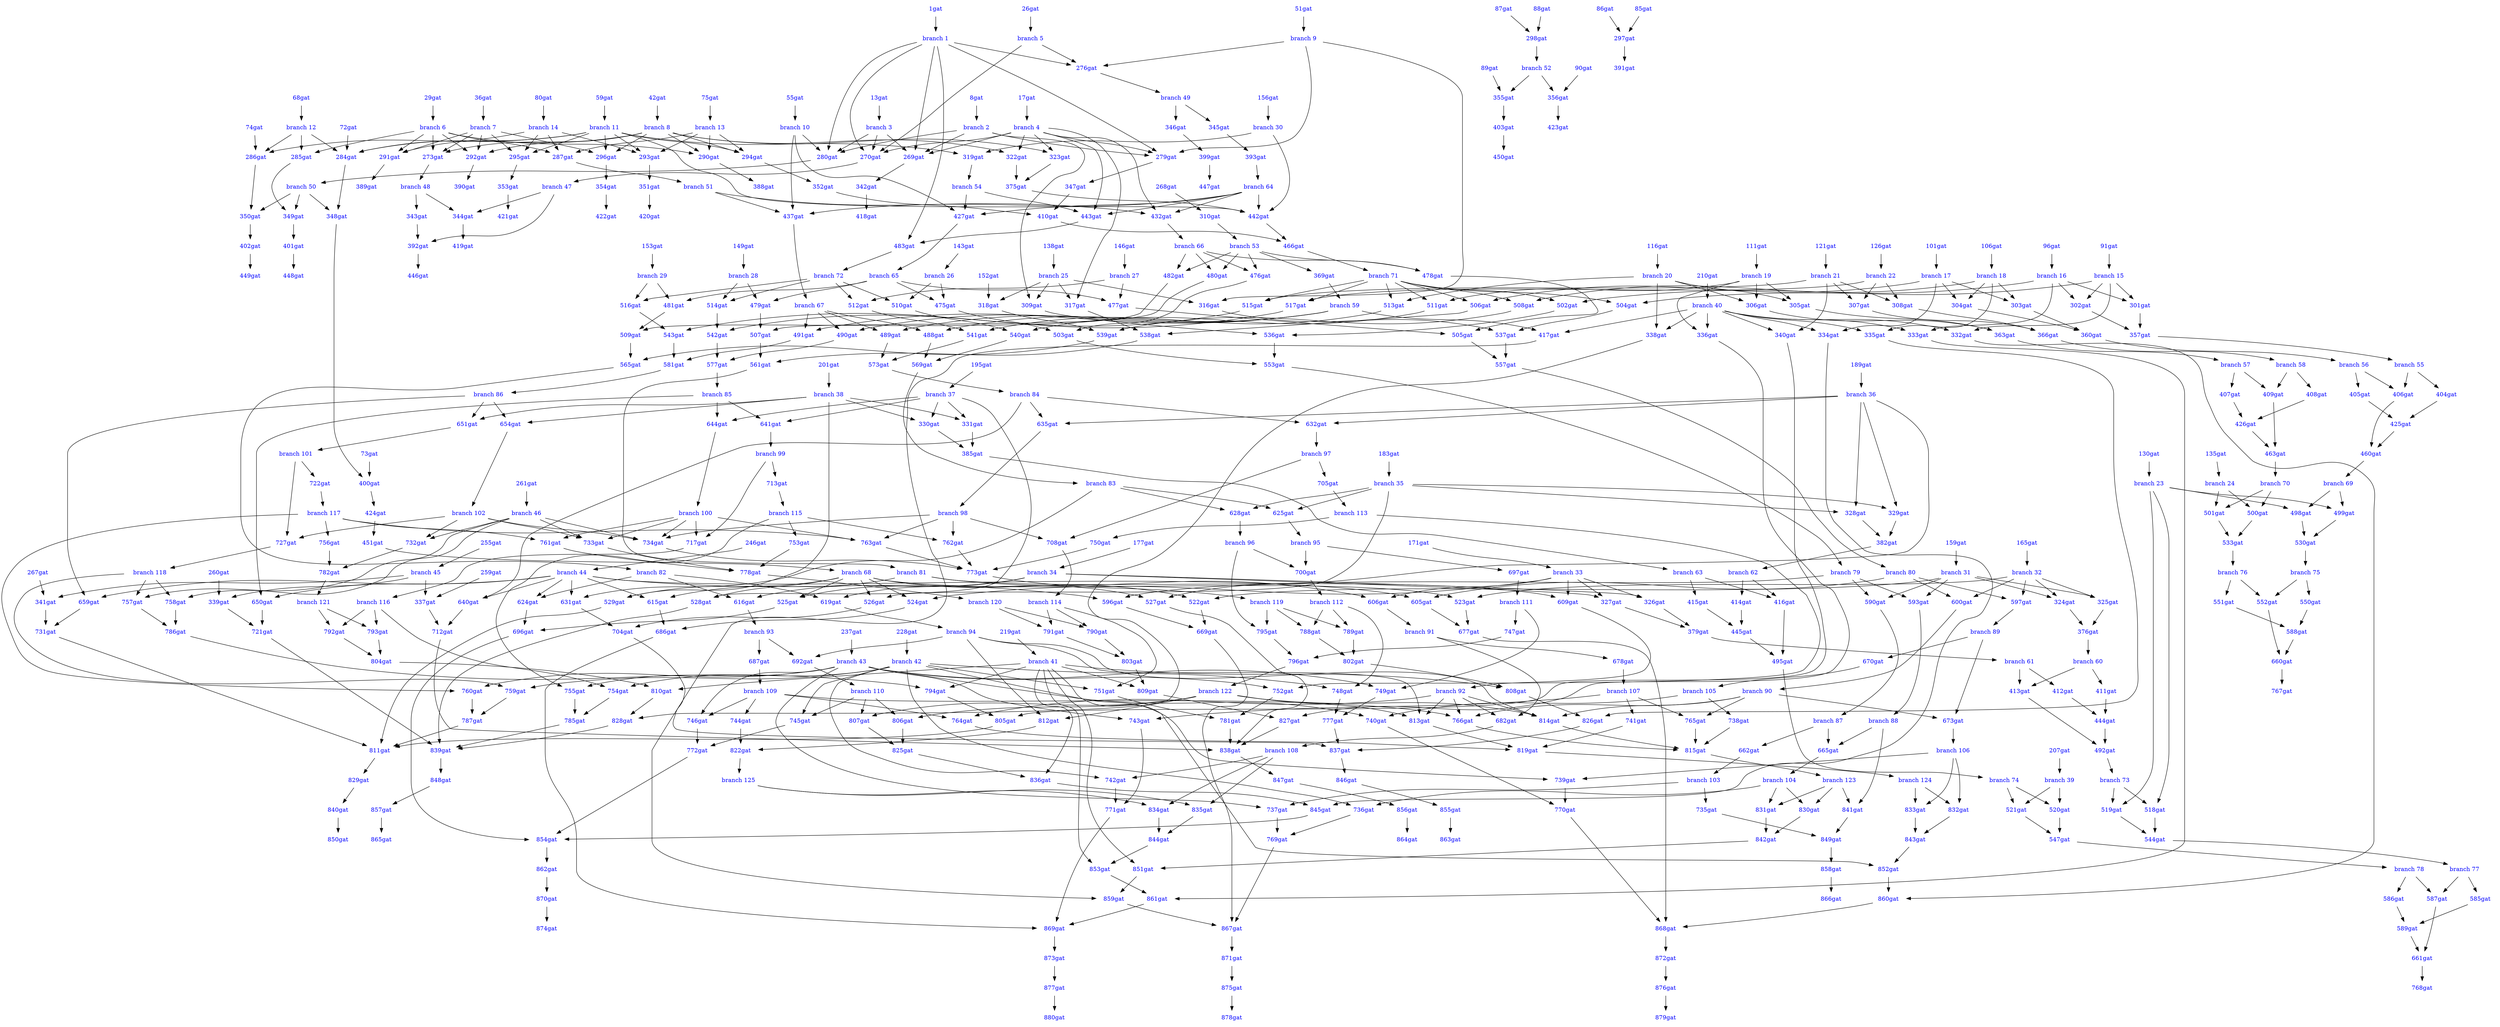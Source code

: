 digraph Netlist { 
"662gat" [image="NOT.gif" color="white" fontcolor = blue];
"347gat" [image="NOT.gif" color="white" fontcolor = blue];
"295gat" [image="AND.gif" color="white" fontcolor = blue];
"508gat" [image="AND.gif" color="white" fontcolor = blue];
"819gat" [image="NAND.gif" color="white" fontcolor = blue];
"757gat" [image="NOR.gif" color="white" fontcolor = blue];
"510gat" [image="AND.gif" color="white" fontcolor = blue];
"586gat" [image="NOT.gif" color="white" fontcolor = blue];
"349gat" [image="OR.gif" color="white" fontcolor = blue];
"228gat" [color="white" fontcolor = blue];
"branch 111" [color="white" fontcolor = blue];
"738gat" [image="NOT.gif" color="white" fontcolor = blue];
"557gat" [image="NAND.gif" color="white" fontcolor = blue];
"branch 48" [color="white" fontcolor = blue];
"541gat" [image="NOR.gif" color="white" fontcolor = blue];
"423gat" [color="white" fontcolor = blue];
"871gat" [image="NOT.gif" color="white" fontcolor = blue];
"261gat" [color="white" fontcolor = blue];
"branch 121" [color="white" fontcolor = blue];
"405gat" [image="NOT.gif" color="white" fontcolor = blue];
"branch 25" [color="white" fontcolor = blue];
"500gat" [image="NAND.gif" color="white" fontcolor = blue];
"branch 123" [color="white" fontcolor = blue];
"792gat" [image="NOR.gif" color="white" fontcolor = blue];
"813gat" [image="NAND.gif" color="white" fontcolor = blue];
"322gat" [image="NOR.gif" color="white" fontcolor = blue];
"branch 59" [color="white" fontcolor = blue];
"177gat" [color="white" fontcolor = blue];
"848gat" [image="NOT.gif" color="white" fontcolor = blue];
"593gat" [image="OR.gif" color="white" fontcolor = blue];
"branch 7" [color="white" fontcolor = blue];
"446gat" [color="white" fontcolor = blue];
"337gat" [image="AND.gif" color="white" fontcolor = blue];
"branch 78" [color="white" fontcolor = blue];
"754gat" [image="AND.gif" color="white" fontcolor = blue];
"802gat" [image="NOR.gif" color="white" fontcolor = blue];
"628gat" [image="OR.gif" color="white" fontcolor = blue];
"273gat" [image="AND.gif" color="white" fontcolor = blue];
"550gat" [image="NOT.gif" color="white" fontcolor = blue];
"854gat" [image="NAND.gif" color="white" fontcolor = blue];
"734gat" [image="NAND.gif" color="white" fontcolor = blue];
"350gat" [image="OR.gif" color="white" fontcolor = blue];
"branch 41" [color="white" fontcolor = blue];
"551gat" [image="NOT.gif" color="white" fontcolor = blue];
"449gat" [color="white" fontcolor = blue];
"514gat" [image="AND.gif" color="white" fontcolor = blue];
"772gat" [image="NOR.gif" color="white" fontcolor = blue];
"branch 108" [color="white" fontcolor = blue];
"403gat" [image="NOT.gif" color="white" fontcolor = blue];
"332gat" [image="AND.gif" color="white" fontcolor = blue];
"branch 102" [color="white" fontcolor = blue];
"740gat" [image="AND.gif" color="white" fontcolor = blue];
"branch 86" [color="white" fontcolor = blue];
"135gat" [color="white" fontcolor = blue];
"447gat" [color="white" fontcolor = blue];
"501gat" [image="OR.gif" color="white" fontcolor = blue];
"735gat" [image="NOT.gif" color="white" fontcolor = blue];
"476gat" [image="AND.gif" color="white" fontcolor = blue];
"152gat" [color="white" fontcolor = blue];
"branch 109" [color="white" fontcolor = blue];
"branch 34" [color="white" fontcolor = blue];
"branch 58" [color="white" fontcolor = blue];
"branch 97" [color="white" fontcolor = blue];
"686gat" [image="NOR.gif" color="white" fontcolor = blue];
"branch 26" [color="white" fontcolor = blue];
"475gat" [image="AND.gif" color="white" fontcolor = blue];
"808gat" [image="AND.gif" color="white" fontcolor = blue];
"481gat" [image="AND.gif" color="white" fontcolor = blue];
"539gat" [image="NOR.gif" color="white" fontcolor = blue];
"26gat" [color="white" fontcolor = blue];
"branch 12" [color="white" fontcolor = blue];
"661gat" [image="NOR.gif" color="white" fontcolor = blue];
"branch 24" [color="white" fontcolor = blue];
"393gat" [image="NOT.gif" color="white" fontcolor = blue];
"424gat" [image="NOT.gif" color="white" fontcolor = blue];
"296gat" [image="AND.gif" color="white" fontcolor = blue];
"334gat" [image="AND.gif" color="white" fontcolor = blue];
"195gat" [color="white" fontcolor = blue];
"392gat" [image="OR.gif" color="white" fontcolor = blue];
"746gat" [image="AND.gif" color="white" fontcolor = blue];
"375gat" [image="NOR.gif" color="white" fontcolor = blue];
"328gat" [image="NAND.gif" color="white" fontcolor = blue];
"51gat" [color="white" fontcolor = blue];
"branch 99" [color="white" fontcolor = blue];
"523gat" [image="AND.gif" color="white" fontcolor = blue];
"600gat" [image="OR.gif" color="white" fontcolor = blue];
"340gat" [image="AND.gif" color="white" fontcolor = blue];
"670gat" [image="NOT.gif" color="white" fontcolor = blue];
"307gat" [image="NAND.gif" color="white" fontcolor = blue];
"722gat" [image="NOT.gif" color="white" fontcolor = blue];
"branch 50" [color="white" fontcolor = blue];
"877gat" [image="NOT.gif" color="white" fontcolor = blue];
"876gat" [image="NOT.gif" color="white" fontcolor = blue];
"branch 67" [color="white" fontcolor = blue];
"625gat" [image="NAND.gif" color="white" fontcolor = blue];
"524gat" [image="AND.gif" color="white" fontcolor = blue];
"branch 106" [color="white" fontcolor = blue];
"528gat" [image="NAND.gif" color="white" fontcolor = blue];
"413gat" [image="AND.gif" color="white" fontcolor = blue];
"branch 107" [color="white" fontcolor = blue];
"721gat" [image="NOR.gif" color="white" fontcolor = blue];
"825gat" [image="NOR.gif" color="white" fontcolor = blue];
"376gat" [image="NAND.gif" color="white" fontcolor = blue];
"branch 76" [color="white" fontcolor = blue];
"171gat" [color="white" fontcolor = blue];
"878gat" [color="white" fontcolor = blue];
"338gat" [image="AND.gif" color="white" fontcolor = blue];
"333gat" [image="AND.gif" color="white" fontcolor = blue];
"298gat" [image="OR.gif" color="white" fontcolor = blue];
"116gat" [color="white" fontcolor = blue];
"branch 53" [color="white" fontcolor = blue];
"branch 23" [color="white" fontcolor = blue];
"741gat" [image="NOT.gif" color="white" fontcolor = blue];
"498gat" [image="NAND.gif" color="white" fontcolor = blue];
"596gat" [image="AND.gif" color="white" fontcolor = blue];
"345gat" [image="NOT.gif" color="white" fontcolor = blue];
"branch 15" [color="white" fontcolor = blue];
"766gat" [image="NAND.gif" color="white" fontcolor = blue];
"branch 93" [color="white" fontcolor = blue];
"branch 42" [color="white" fontcolor = blue];
"304gat" [image="OR.gif" color="white" fontcolor = blue];
"717gat" [image="AND.gif" color="white" fontcolor = blue];
"branch 100" [color="white" fontcolor = blue];
"826gat" [image="NOR.gif" color="white" fontcolor = blue];
"branch 103" [color="white" fontcolor = blue];
"678gat" [image="NOT.gif" color="white" fontcolor = blue];
"branch 77" [color="white" fontcolor = blue];
"branch 89" [color="white" fontcolor = blue];
"669gat" [image="NOR.gif" color="white" fontcolor = blue];
"641gat" [image="NAND.gif" color="white" fontcolor = blue];
"782gat" [image="NAND.gif" color="white" fontcolor = blue];
"561gat" [image="NAND.gif" color="white" fontcolor = blue];
"96gat" [color="white" fontcolor = blue];
"branch 82" [color="white" fontcolor = blue];
"692gat" [image="AND.gif" color="white" fontcolor = blue];
"369gat" [image="NOT.gif" color="white" fontcolor = blue];
"425gat" [image="AND.gif" color="white" fontcolor = blue];
"812gat" [image="NAND.gif" color="white" fontcolor = blue];
"659gat" [image="AND.gif" color="white" fontcolor = blue];
"841gat" [image="NAND.gif" color="white" fontcolor = blue];
"835gat" [image="AND.gif" color="white" fontcolor = blue];
"763gat" [image="NAND.gif" color="white" fontcolor = blue];
"682gat" [image="AND.gif" color="white" fontcolor = blue];
"59gat" [color="white" fontcolor = blue];
"388gat" [color="white" fontcolor = blue];
"149gat" [color="white" fontcolor = blue];
"700gat" [image="AND.gif" color="white" fontcolor = blue];
"833gat" [image="AND.gif" color="white" fontcolor = blue];
"306gat" [image="OR.gif" color="white" fontcolor = blue];
"329gat" [image="OR.gif" color="white" fontcolor = blue];
"391gat" [color="white" fontcolor = blue];
"506gat" [image="AND.gif" color="white" fontcolor = blue];
"279gat" [image="NAND.gif" color="white" fontcolor = blue];
"764gat" [image="NAND.gif" color="white" fontcolor = blue];
"branch 65" [color="white" fontcolor = blue];
"146gat" [color="white" fontcolor = blue];
"640gat" [image="AND.gif" color="white" fontcolor = blue];
"807gat" [image="AND.gif" color="white" fontcolor = blue];
"737gat" [image="AND.gif" color="white" fontcolor = blue];
"790gat" [image="NOR.gif" color="white" fontcolor = blue];
"branch 60" [color="white" fontcolor = blue];
"branch 94" [color="white" fontcolor = blue];
"323gat" [image="AND.gif" color="white" fontcolor = blue];
"687gat" [image="NOT.gif" color="white" fontcolor = blue];
"847gat" [image="NOT.gif" color="white" fontcolor = blue];
"130gat" [color="white" fontcolor = blue];
"159gat" [color="white" fontcolor = blue];
"260gat" [color="white" fontcolor = blue];
"479gat" [image="AND.gif" color="white" fontcolor = blue];
"513gat" [image="AND.gif" color="white" fontcolor = blue];
"832gat" [image="NOR.gif" color="white" fontcolor = blue];
"803gat" [image="NOR.gif" color="white" fontcolor = blue];
"742gat" [image="AND.gif" color="white" fontcolor = blue];
"443gat" [image="NAND.gif" color="white" fontcolor = blue];
"branch 29" [color="white" fontcolor = blue];
"875gat" [image="NOT.gif" color="white" fontcolor = blue];
"631gat" [image="AND.gif" color="white" fontcolor = blue];
"712gat" [image="NOR.gif" color="white" fontcolor = blue];
"827gat" [image="NOR.gif" color="white" fontcolor = blue];
"branch 27" [color="white" fontcolor = blue];
"branch 105" [color="white" fontcolor = blue];
"444gat" [image="AND.gif" color="white" fontcolor = blue];
"786gat" [image="NOR.gif" color="white" fontcolor = blue];
"branch 122" [color="white" fontcolor = blue];
"126gat" [color="white" fontcolor = blue];
"731gat" [image="NOR.gif" color="white" fontcolor = blue];
"86gat" [color="white" fontcolor = blue];
"259gat" [color="white" fontcolor = blue];
"460gat" [image="NOR.gif" color="white" fontcolor = blue];
"619gat" [image="OR.gif" color="white" fontcolor = blue];
"527gat" [image="NAND.gif" color="white" fontcolor = blue];
"450gat" [color="white" fontcolor = blue];
"325gat" [image="OR.gif" color="white" fontcolor = blue];
"310gat" [image="NOT.gif" color="white" fontcolor = blue];
"466gat" [image="NAND.gif" color="white" fontcolor = blue];
"branch 96" [color="white" fontcolor = blue];
"422gat" [color="white" fontcolor = blue];
"448gat" [color="white" fontcolor = blue];
"73gat" [color="white" fontcolor = blue];
"branch 64" [color="white" fontcolor = blue];
"660gat" [image="NOR.gif" color="white" fontcolor = blue];
"856gat" [image="NOT.gif" color="white" fontcolor = blue];
"branch 2" [color="white" fontcolor = blue];
"branch 68" [color="white" fontcolor = blue];
"201gat" [color="white" fontcolor = blue];
"268gat" [color="white" fontcolor = blue];
"577gat" [image="NAND.gif" color="white" fontcolor = blue];
"704gat" [image="NOR.gif" color="white" fontcolor = blue];
"branch 46" [color="white" fontcolor = blue];
"219gat" [color="white" fontcolor = blue];
"branch 118" [color="white" fontcolor = blue];
"866gat" [color="white" fontcolor = blue];
"416gat" [image="AND.gif" color="white" fontcolor = blue];
"587gat" [image="AND.gif" color="white" fontcolor = blue];
"branch 62" [color="white" fontcolor = blue];
"478gat" [image="AND.gif" color="white" fontcolor = blue];
"318gat" [image="AND.gif" color="white" fontcolor = blue];
"525gat" [image="AND.gif" color="white" fontcolor = blue];
"632gat" [image="NAND.gif" color="white" fontcolor = blue];
"255gat" [color="white" fontcolor = blue];
"189gat" [color="white" fontcolor = blue];
"733gat" [image="NAND.gif" color="white" fontcolor = blue];
"331gat" [image="OR.gif" color="white" fontcolor = blue];
"739gat" [image="AND.gif" color="white" fontcolor = blue];
"861gat" [image="NOR.gif" color="white" fontcolor = blue];
"511gat" [image="AND.gif" color="white" fontcolor = blue];
"285gat" [image="NAND.gif" color="white" fontcolor = blue];
"335gat" [image="AND.gif" color="white" fontcolor = blue];
"branch 18" [color="white" fontcolor = blue];
"42gat" [color="white" fontcolor = blue];
"121gat" [color="white" fontcolor = blue];
"branch 43" [color="white" fontcolor = blue];
"844gat" [image="NOR.gif" color="white" fontcolor = blue];
"547gat" [image="NAND.gif" color="white" fontcolor = blue];
"850gat" [color="white" fontcolor = blue];
"101gat" [color="white" fontcolor = blue];
"872gat" [image="NOT.gif" color="white" fontcolor = blue];
"880gat" [color="white" fontcolor = blue];
"branch 40" [color="white" fontcolor = blue];
"842gat" [image="NOR.gif" color="white" fontcolor = blue];
"748gat" [image="AND.gif" color="white" fontcolor = blue];
"branch 5" [color="white" fontcolor = blue];
"379gat" [image="NAND.gif" color="white" fontcolor = blue];
"654gat" [image="OR.gif" color="white" fontcolor = blue];
"344gat" [image="OR.gif" color="white" fontcolor = blue];
"branch 9" [color="white" fontcolor = blue];
"427gat" [image="AND.gif" color="white" fontcolor = blue];
"863gat" [color="white" fontcolor = blue];
"697gat" [image="NOT.gif" color="white" fontcolor = blue];
"765gat" [image="NAND.gif" color="white" fontcolor = blue];
"303gat" [image="NAND.gif" color="white" fontcolor = blue];
"521gat" [image="OR.gif" color="white" fontcolor = blue];
"309gat" [image="AND.gif" color="white" fontcolor = blue];
"482gat" [image="AND.gif" color="white" fontcolor = blue];
"753gat" [image="NOT.gif" color="white" fontcolor = blue];
"branch 98" [color="white" fontcolor = blue];
"588gat" [image="AND.gif" color="white" fontcolor = blue];
"868gat" [image="NAND.gif" color="white" fontcolor = blue];
"537gat" [image="NOR.gif" color="white" fontcolor = blue];
"branch 52" [color="white" fontcolor = blue];
"branch 110" [color="white" fontcolor = blue];
"426gat" [image="AND.gif" color="white" fontcolor = blue];
"552gat" [image="AND.gif" color="white" fontcolor = blue];
"branch 20" [color="white" fontcolor = blue];
"branch 1" [color="white" fontcolor = blue];
"758gat" [image="AND.gif" color="white" fontcolor = blue];
"810gat" [image="AND.gif" color="white" fontcolor = blue];
"849gat" [image="AND.gif" color="white" fontcolor = blue];
"branch 63" [color="white" fontcolor = blue];
"762gat" [image="NAND.gif" color="white" fontcolor = blue];
"830gat" [image="NOR.gif" color="white" fontcolor = blue];
"156gat" [color="white" fontcolor = blue];
"355gat" [image="NAND.gif" color="white" fontcolor = blue];
"409gat" [image="AND.gif" color="white" fontcolor = blue];
"branch 36" [color="white" fontcolor = blue];
"417gat" [image="AND.gif" color="white" fontcolor = blue];
"branch 28" [color="white" fontcolor = blue];
"644gat" [image="OR.gif" color="white" fontcolor = blue];
"793gat" [image="AND.gif" color="white" fontcolor = blue];
"branch 91" [color="white" fontcolor = blue];
"597gat" [image="NAND.gif" color="white" fontcolor = blue];
"branch 73" [color="white" fontcolor = blue];
"324gat" [image="NAND.gif" color="white" fontcolor = blue];
"branch 4" [color="white" fontcolor = blue];
"851gat" [image="AND.gif" color="white" fontcolor = blue];
"838gat" [image="NAND.gif" color="white" fontcolor = blue];
"13gat" [color="white" fontcolor = blue];
"862gat" [image="NOT.gif" color="white" fontcolor = blue];
"308gat" [image="OR.gif" color="white" fontcolor = blue];
"404gat" [image="NOT.gif" color="white" fontcolor = blue];
"565gat" [image="NAND.gif" color="white" fontcolor = blue];
"713gat" [image="NOT.gif" color="white" fontcolor = blue];
"90gat" [color="white" fontcolor = blue];
"536gat" [image="NOR.gif" color="white" fontcolor = blue];
"828gat" [image="NOR.gif" color="white" fontcolor = blue];
"727gat" [image="AND.gif" color="white" fontcolor = blue];
"677gat" [image="NOR.gif" color="white" fontcolor = blue];
"237gat" [color="white" fontcolor = blue];
"432gat" [image="AND.gif" color="white" fontcolor = blue];
"246gat" [color="white" fontcolor = blue];
"branch 13" [color="white" fontcolor = blue];
"346gat" [image="NOT.gif" color="white" fontcolor = blue];
"branch 39" [color="white" fontcolor = blue];
"351gat" [image="NOT.gif" color="white" fontcolor = blue];
"499gat" [image="OR.gif" color="white" fontcolor = blue];
"635gat" [image="OR.gif" color="white" fontcolor = blue];
"761gat" [image="NAND.gif" color="white" fontcolor = blue];
"branch 116" [color="white" fontcolor = blue];
"504gat" [image="AND.gif" color="white" fontcolor = blue];
"branch 33" [color="white" fontcolor = blue];
"492gat" [image="NOR.gif" color="white" fontcolor = blue];
"815gat" [image="NAND.gif" color="white" fontcolor = blue];
"111gat" [color="white" fontcolor = blue];
"branch 117" [color="white" fontcolor = blue];
"507gat" [image="NOR.gif" color="white" fontcolor = blue];
"791gat" [image="AND.gif" color="white" fontcolor = blue];
"490gat" [image="OR.gif" color="white" fontcolor = blue];
"branch 87" [color="white" fontcolor = blue];
"87gat" [color="white" fontcolor = blue];
"860gat" [image="NOR.gif" color="white" fontcolor = blue];
"873gat" [image="NOT.gif" color="white" fontcolor = blue];
"867gat" [image="NAND.gif" color="white" fontcolor = blue];
"553gat" [image="NAND.gif" color="white" fontcolor = blue];
"805gat" [image="NOR.gif" color="white" fontcolor = blue];
"743gat" [image="AND.gif" color="white" fontcolor = blue];
"846gat" [image="NOT.gif" color="white" fontcolor = blue];
"760gat" [image="AND.gif" color="white" fontcolor = blue];
"503gat" [image="NOR.gif" color="white" fontcolor = blue];
"353gat" [image="NOT.gif" color="white" fontcolor = blue];
"806gat" [image="NOR.gif" color="white" fontcolor = blue];
"357gat" [image="NAND.gif" color="white" fontcolor = blue];
"branch 3" [color="white" fontcolor = blue];
"branch 8" [color="white" fontcolor = blue];
"836gat" [image="AND.gif" color="white" fontcolor = blue];
"36gat" [color="white" fontcolor = blue];
"519gat" [image="OR.gif" color="white" fontcolor = blue];
"502gat" [image="AND.gif" color="white" fontcolor = blue];
"747gat" [image="NOT.gif" color="white" fontcolor = blue];
"651gat" [image="NAND.gif" color="white" fontcolor = blue];
"89gat" [color="white" fontcolor = blue];
"276gat" [image="AND.gif" color="white" fontcolor = blue];
"865gat" [color="white" fontcolor = blue];
"branch 80" [color="white" fontcolor = blue];
"864gat" [color="white" fontcolor = blue];
"859gat" [image="NOR.gif" color="white" fontcolor = blue];
"505gat" [image="NOR.gif" color="white" fontcolor = blue];
"515gat" [image="AND.gif" color="white" fontcolor = blue];
"829gat" [image="NOT.gif" color="white" fontcolor = blue];
"777gat" [image="NOR.gif" color="white" fontcolor = blue];
"804gat" [image="NOR.gif" color="white" fontcolor = blue];
"477gat" [image="AND.gif" color="white" fontcolor = blue];
"770gat" [image="NOR.gif" color="white" fontcolor = blue];
"branch 49" [color="white" fontcolor = blue];
"526gat" [image="AND.gif" color="white" fontcolor = blue];
"280gat" [image="NAND.gif" color="white" fontcolor = blue];
"533gat" [image="NAND.gif" color="white" fontcolor = blue];
"branch 124" [color="white" fontcolor = blue];
"branch 104" [color="white" fontcolor = blue];
"branch 56" [color="white" fontcolor = blue];
"branch 22" [color="white" fontcolor = blue];
"407gat" [image="NOT.gif" color="white" fontcolor = blue];
"291gat" [image="AND.gif" color="white" fontcolor = blue];
"406gat" [image="AND.gif" color="white" fontcolor = blue];
"581gat" [image="NAND.gif" color="white" fontcolor = blue];
"143gat" [color="white" fontcolor = blue];
"292gat" [image="AND.gif" color="white" fontcolor = blue];
"650gat" [image="AND.gif" color="white" fontcolor = blue];
"branch 101" [color="white" fontcolor = blue];
"305gat" [image="NAND.gif" color="white" fontcolor = blue];
"749gat" [image="AND.gif" color="white" fontcolor = blue];
"520gat" [image="NAND.gif" color="white" fontcolor = blue];
"530gat" [image="NAND.gif" color="white" fontcolor = blue];
"768gat" [color="white" fontcolor = blue];
"327gat" [image="OR.gif" color="white" fontcolor = blue];
"8gat" [color="white" fontcolor = blue];
"301gat" [image="NAND.gif" color="white" fontcolor = blue];
"267gat" [color="white" fontcolor = blue];
"270gat" [image="NAND.gif" color="white" fontcolor = blue];
"745gat" [image="AND.gif" color="white" fontcolor = blue];
"branch 19" [color="white" fontcolor = blue];
"207gat" [color="white" fontcolor = blue];
"585gat" [image="NOT.gif" color="white" fontcolor = blue];
"418gat" [color="white" fontcolor = blue];
"516gat" [image="AND.gif" color="white" fontcolor = blue];
"609gat" [image="OR.gif" color="white" fontcolor = blue];
"843gat" [image="NOR.gif" color="white" fontcolor = blue];
"705gat" [image="NOT.gif" color="white" fontcolor = blue];
"785gat" [image="NOR.gif" color="white" fontcolor = blue];
"branch 37" [color="white" fontcolor = blue];
"branch 125" [color="white" fontcolor = blue];
"518gat" [image="NAND.gif" color="white" fontcolor = blue];
"874gat" [color="white" fontcolor = blue];
"414gat" [image="NOT.gif" color="white" fontcolor = blue];
"732gat" [image="NAND.gif" color="white" fontcolor = blue];
"509gat" [image="NOR.gif" color="white" fontcolor = blue];
"106gat" [color="white" fontcolor = blue];
"branch 95" [color="white" fontcolor = blue];
"branch 55" [color="white" fontcolor = blue];
"480gat" [image="AND.gif" color="white" fontcolor = blue];
"356gat" [image="AND.gif" color="white" fontcolor = blue];
"319gat" [image="NAND.gif" color="white" fontcolor = blue];
"752gat" [image="AND.gif" color="white" fontcolor = blue];
"branch 17" [color="white" fontcolor = blue];
"442gat" [image="NAND.gif" color="white" fontcolor = blue];
"778gat" [image="NAND.gif" color="white" fontcolor = blue];
"852gat" [image="AND.gif" color="white" fontcolor = blue];
"538gat" [image="NOR.gif" color="white" fontcolor = blue];
"branch 31" [color="white" fontcolor = blue];
"290gat" [image="AND.gif" color="white" fontcolor = blue];
"390gat" [color="white" fontcolor = blue];
"542gat" [image="NOR.gif" color="white" fontcolor = blue];
"412gat" [image="NOT.gif" color="white" fontcolor = blue];
"399gat" [image="NOT.gif" color="white" fontcolor = blue];
"751gat" [image="AND.gif" color="white" fontcolor = blue];
"385gat" [image="NAND.gif" color="white" fontcolor = blue];
"316gat" [image="AND.gif" color="white" fontcolor = blue];
"339gat" [image="AND.gif" color="white" fontcolor = blue];
"837gat" [image="NAND.gif" color="white" fontcolor = blue];
"773gat" [image="NAND.gif" color="white" fontcolor = blue];
"branch 54" [color="white" fontcolor = blue];
"437gat" [image="NAND.gif" color="white" fontcolor = blue];
"750gat" [image="NOT.gif" color="white" fontcolor = blue];
"branch 6" [color="white" fontcolor = blue];
"branch 84" [color="white" fontcolor = blue];
"796gat" [image="NAND.gif" color="white" fontcolor = blue];
"341gat" [image="AND.gif" color="white" fontcolor = blue];
"402gat" [image="NOT.gif" color="white" fontcolor = blue];
"605gat" [image="AND.gif" color="white" fontcolor = blue];
"branch 114" [color="white" fontcolor = blue];
"336gat" [image="AND.gif" color="white" fontcolor = blue];
"445gat" [image="AND.gif" color="white" fontcolor = blue];
"153gat" [color="white" fontcolor = blue];
"165gat" [color="white" fontcolor = blue];
"branch 30" [color="white" fontcolor = blue];
"354gat" [image="NOT.gif" color="white" fontcolor = blue];
"1gat" [color="white" fontcolor = blue];
"759gat" [image="AND.gif" color="white" fontcolor = blue];
"88gat" [color="white" fontcolor = blue];
"branch 74" [color="white" fontcolor = blue];
"317gat" [image="AND.gif" color="white" fontcolor = blue];
"389gat" [color="white" fontcolor = blue];
"415gat" [image="NOT.gif" color="white" fontcolor = blue];
"755gat" [image="AND.gif" color="white" fontcolor = blue];
"348gat" [image="NOR.gif" color="white" fontcolor = blue];
"branch 47" [color="white" fontcolor = blue];
"491gat" [image="OR.gif" color="white" fontcolor = blue];
"68gat" [color="white" fontcolor = blue];
"branch 57" [color="white" fontcolor = blue];
"branch 115" [color="white" fontcolor = blue];
"744gat" [image="NOT.gif" color="white" fontcolor = blue];
"410gat" [image="NAND.gif" color="white" fontcolor = blue];
"branch 85" [color="white" fontcolor = blue];
"789gat" [image="AND.gif" color="white" fontcolor = blue];
"branch 14" [color="white" fontcolor = blue];
"29gat" [color="white" fontcolor = blue];
"781gat" [image="NOR.gif" color="white" fontcolor = blue];
"408gat" [image="NOT.gif" color="white" fontcolor = blue];
"853gat" [image="AND.gif" color="white" fontcolor = blue];
"17gat" [color="white" fontcolor = blue];
"522gat" [image="AND.gif" color="white" fontcolor = blue];
"544gat" [image="NAND.gif" color="white" fontcolor = blue];
"branch 21" [color="white" fontcolor = blue];
"401gat" [image="NOT.gif" color="white" fontcolor = blue];
"543gat" [image="NOR.gif" color="white" fontcolor = blue];
"771gat" [image="NOR.gif" color="white" fontcolor = blue];
"297gat" [image="AND.gif" color="white" fontcolor = blue];
"795gat" [image="NAND.gif" color="white" fontcolor = blue];
"branch 79" [color="white" fontcolor = blue];
"831gat" [image="AND.gif" color="white" fontcolor = blue];
"branch 112" [color="white" fontcolor = blue];
"branch 45" [color="white" fontcolor = blue];
"616gat" [image="NAND.gif" color="white" fontcolor = blue];
"branch 44" [color="white" fontcolor = blue];
"787gat" [image="NOR.gif" color="white" fontcolor = blue];
"branch 71" [color="white" fontcolor = blue];
"branch 88" [color="white" fontcolor = blue];
"74gat" [color="white" fontcolor = blue];
"512gat" [image="AND.gif" color="white" fontcolor = blue];
"55gat" [color="white" fontcolor = blue];
"branch 10" [color="white" fontcolor = blue];
"857gat" [image="NOT.gif" color="white" fontcolor = blue];
"870gat" [image="NOT.gif" color="white" fontcolor = blue];
"branch 75" [color="white" fontcolor = blue];
"293gat" [image="AND.gif" color="white" fontcolor = blue];
"421gat" [color="white" fontcolor = blue];
"839gat" [image="NAND.gif" color="white" fontcolor = blue];
"352gat" [image="NOT.gif" color="white" fontcolor = blue];
"branch 81" [color="white" fontcolor = blue];
"75gat" [color="white" fontcolor = blue];
"287gat" [image="AND.gif" color="white" fontcolor = blue];
"736gat" [image="AND.gif" color="white" fontcolor = blue];
"419gat" [color="white" fontcolor = blue];
"343gat" [image="NOT.gif" color="white" fontcolor = blue];
"809gat" [image="AND.gif" color="white" fontcolor = blue];
"569gat" [image="NAND.gif" color="white" fontcolor = blue];
"branch 83" [color="white" fontcolor = blue];
"342gat" [image="NOT.gif" color="white" fontcolor = blue];
"branch 66" [color="white" fontcolor = blue];
"294gat" [image="AND.gif" color="white" fontcolor = blue];
"branch 51" [color="white" fontcolor = blue];
"branch 11" [color="white" fontcolor = blue];
"624gat" [image="AND.gif" color="white" fontcolor = blue];
"696gat" [image="NOR.gif" color="white" fontcolor = blue];
"366gat" [image="NAND.gif" color="white" fontcolor = blue];
"branch 69" [color="white" fontcolor = blue];
"489gat" [image="OR.gif" color="white" fontcolor = blue];
"615gat" [image="AND.gif" color="white" fontcolor = blue];
"420gat" [color="white" fontcolor = blue];
"788gat" [image="NOR.gif" color="white" fontcolor = blue];
"589gat" [image="AND.gif" color="white" fontcolor = blue];
"573gat" [image="NAND.gif" color="white" fontcolor = blue];
"517gat" [image="AND.gif" color="white" fontcolor = blue];
"286gat" [image="NAND.gif" color="white" fontcolor = blue];
"326gat" [image="NAND.gif" color="white" fontcolor = blue];
"branch 119" [color="white" fontcolor = blue];
"138gat" [color="white" fontcolor = blue];
"branch 113" [color="white" fontcolor = blue];
"330gat" [image="NAND.gif" color="white" fontcolor = blue];
"767gat" [color="white" fontcolor = blue];
"822gat" [image="NAND.gif" color="white" fontcolor = blue];
"488gat" [image="OR.gif" color="white" fontcolor = blue];
"451gat" [image="NOT.gif" color="white" fontcolor = blue];
"463gat" [image="NOR.gif" color="white" fontcolor = blue];
"708gat" [image="AND.gif" color="white" fontcolor = blue];
"branch 32" [color="white" fontcolor = blue];
"183gat" [color="white" fontcolor = blue];
"769gat" [image="NOR.gif" color="white" fontcolor = blue];
"branch 92" [color="white" fontcolor = blue];
"branch 61" [color="white" fontcolor = blue];
"269gat" [image="NAND.gif" color="white" fontcolor = blue];
"858gat" [image="NOT.gif" color="white" fontcolor = blue];
"540gat" [image="NOR.gif" color="white" fontcolor = blue];
"756gat" [image="NOT.gif" color="white" fontcolor = blue];
"91gat" [color="white" fontcolor = blue];
"302gat" [image="OR.gif" color="white" fontcolor = blue];
"869gat" [image="NAND.gif" color="white" fontcolor = blue];
"794gat" [image="AND.gif" color="white" fontcolor = blue];
"branch 90" [color="white" fontcolor = blue];
"845gat" [image="NOR.gif" color="white" fontcolor = blue];
"branch 70" [color="white" fontcolor = blue];
"811gat" [image="NAND.gif" color="white" fontcolor = blue];
"360gat" [image="NAND.gif" color="white" fontcolor = blue];
"411gat" [image="NOT.gif" color="white" fontcolor = blue];
"529gat" [image="NAND.gif" color="white" fontcolor = blue];
"branch 35" [color="white" fontcolor = blue];
"284gat" [image="NAND.gif" color="white" fontcolor = blue];
"840gat" [image="NOT.gif" color="white" fontcolor = blue];
"495gat" [image="NOR.gif" color="white" fontcolor = blue];
"382gat" [image="NAND.gif" color="white" fontcolor = blue];
"400gat" [image="AND.gif" color="white" fontcolor = blue];
"606gat" [image="NAND.gif" color="white" fontcolor = blue];
"branch 16" [color="white" fontcolor = blue];
"branch 38" [color="white" fontcolor = blue];
"590gat" [image="NAND.gif" color="white" fontcolor = blue];
"72gat" [color="white" fontcolor = blue];
"814gat" [image="NAND.gif" color="white" fontcolor = blue];
"branch 72" [color="white" fontcolor = blue];
"665gat" [image="AND.gif" color="white" fontcolor = blue];
"80gat" [color="white" fontcolor = blue];
"branch 120" [color="white" fontcolor = blue];
"879gat" [color="white" fontcolor = blue];
"855gat" [image="NOT.gif" color="white" fontcolor = blue];
"673gat" [image="AND.gif" color="white" fontcolor = blue];
"363gat" [image="NAND.gif" color="white" fontcolor = blue];
"210gat" [color="white" fontcolor = blue];
"834gat" [image="NOR.gif" color="white" fontcolor = blue];
"483gat" [image="NAND.gif" color="white" fontcolor = blue];
"85gat" [color="white" fontcolor = blue];
"branch 22" -> "517gat";
"branch 115" -> "755gat";
"branch 110" -> "807gat";
"branch 11" -> "284gat";
"407gat" -> "426gat";
"branch 76" -> "551gat";
"327gat" -> "379gat";
"771gat" -> "869gat";
"410gat" -> "466gat";
"330gat" -> "385gat";
"640gat" -> "712gat";
"branch 23" -> "498gat";
"branch 17" -> "334gat";
"790gat" -> "803gat";
"branch 4" -> "269gat";
"branch 103" -> "737gat";
"339gat" -> "721gat";
"276gat" -> "branch 49";
"branch 111" -> "747gat";
"479gat" -> "507gat";
"317gat" -> "538gat";
"748gat" -> "777gat";
"42gat" -> "branch 8";
"537gat" -> "557gat";
"412gat" -> "444gat";
"branch 56" -> "405gat";
"branch 1" -> "280gat";
"branch 67" -> "489gat";
"branch 119" -> "788gat";
"branch 71" -> "502gat";
"561gat" -> "branch 81";
"654gat" -> "branch 102";
"659gat" -> "731gat";
"branch 72" -> "512gat";
"branch 88" -> "665gat";
"341gat" -> "731gat";
"351gat" -> "420gat";
"325gat" -> "376gat";
"708gat" -> "branch 114";
"branch 123" -> "831gat";
"267gat" -> "341gat";
"branch 43" -> "740gat";
"branch 21" -> "515gat";
"branch 70" -> "501gat";
"branch 36" -> "632gat";
"491gat" -> "581gat";
"branch 31" -> "593gat";
"346gat" -> "399gat";
"branch 3" -> "280gat";
"569gat" -> "branch 83";
"414gat" -> "445gat";
"751gat" -> "781gat";
"branch 44" -> "605gat";
"536gat" -> "553gat";
"843gat" -> "852gat";
"713gat" -> "branch 115";
"731gat" -> "811gat";
"branch 24" -> "501gat";
"branch 88" -> "841gat";
"branch 68" -> "524gat";
"316gat" -> "537gat";
"750gat" -> "773gat";
"740gat" -> "770gat";
"branch 44" -> "624gat";
"284gat" -> "348gat";
"branch 86" -> "654gat";
"branch 17" -> "303gat";
"379gat" -> "branch 61";
"819gat" -> "branch 124";
"360gat" -> "branch 56";
"875gat" -> "878gat";
"branch 29" -> "481gat";
"branch 2" -> "269gat";
"68gat" -> "branch 12";
"871gat" -> "875gat";
"branch 7" -> "296gat";
"branch 100" -> "763gat";
"270gat" -> "branch 47";
"506gat" -> "538gat";
"237gat" -> "branch 43";
"branch 103" -> "735gat";
"793gat" -> "804gat";
"branch 8" -> "323gat";
"branch 9" -> "316gat";
"673gat" -> "branch 106";
"branch 84" -> "632gat";
"branch 1" -> "270gat";
"branch 19" -> "336gat";
"branch 26" -> "510gat";
"branch 122" -> "807gat";
"branch 1" -> "276gat";
"branch 68" -> "523gat";
"416gat" -> "495gat";
"branch 53" -> "482gat";
"branch 15" -> "332gat";
"842gat" -> "851gat";
"branch 42" -> "742gat";
"825gat" -> "836gat";
"branch 40" -> "333gat";
"106gat" -> "branch 18";
"branch 25" -> "316gat";
"517gat" -> "543gat";
"59gat" -> "branch 11";
"branch 21" -> "307gat";
"333gat" -> "861gat";
"branch 23" -> "518gat";
"733gat" -> "778gat";
"branch 92" -> "682gat";
"branch 53" -> "478gat";
"branch 102" -> "734gat";
"branch 41" -> "810gat";
"branch 41" -> "809gat";
"branch 124" -> "832gat";
"branch 89" -> "673gat";
"branch 51" -> "437gat";
"463gat" -> "branch 70";
"branch 3" -> "270gat";
"branch 102" -> "727gat";
"400gat" -> "424gat";
"356gat" -> "423gat";
"branch 54" -> "443gat";
"829gat" -> "840gat";
"branch 9" -> "276gat";
"branch 33" -> "524gat";
"branch 23" -> "499gat";
"branch 52" -> "355gat";
"424gat" -> "451gat";
"732gat" -> "782gat";
"branch 14" -> "287gat";
"branch 13" -> "287gat";
"branch 84" -> "640gat";
"814gat" -> "815gat";
"514gat" -> "542gat";
"branch 117" -> "763gat";
"branch 30" -> "442gat";
"branch 6" -> "291gat";
"branch 74" -> "520gat";
"branch 36" -> "328gat";
"855gat" -> "863gat";
"696gat" -> "854gat";
"795gat" -> "796gat";
"826gat" -> "837gat";
"357gat" -> "branch 55";
"518gat" -> "544gat";
"705gat" -> "branch 113";
"branch 8" -> "322gat";
"73gat" -> "400gat";
"324gat" -> "376gat";
"513gat" -> "541gat";
"348gat" -> "400gat";
"branch 33" -> "606gat";
"branch 109" -> "744gat";
"branch 90" -> "814gat";
"branch 67" -> "491gat";
"828gat" -> "839gat";
"branch 86" -> "659gat";
"413gat" -> "492gat";
"branch 17" -> "304gat";
"409gat" -> "463gat";
"802gat" -> "808gat";
"branch 25" -> "309gat";
"845gat" -> "854gat";
"branch 46" -> "733gat";
"branch 69" -> "499gat";
"branch 27" -> "477gat";
"516gat" -> "543gat";
"437gat" -> "branch 67";
"branch 85" -> "644gat";
"branch 68" -> "529gat";
"branch 71" -> "511gat";
"588gat" -> "660gat";
"branch 46" -> "758gat";
"branch 114" -> "790gat";
"758gat" -> "786gat";
"296gat" -> "354gat";
"branch 82" -> "624gat";
"502gat" -> "536gat";
"branch 100" -> "717gat";
"branch 42" -> "751gat";
"749gat" -> "777gat";
"branch 83" -> "628gat";
"789gat" -> "802gat";
"branch 110" -> "745gat";
"branch 33" -> "609gat";
"branch 113" -> "750gat";
"branch 112" -> "788gat";
"36gat" -> "branch 7";
"branch 81" -> "609gat";
"branch 35" -> "625gat";
"branch 104" -> "736gat";
"336gat" -> "827gat";
"335gat" -> "826gat";
"499gat" -> "530gat";
"branch 42" -> "748gat";
"769gat" -> "867gat";
"branch 46" -> "732gat";
"branch 100" -> "761gat";
"480gat" -> "507gat";
"branch 65" -> "481gat";
"201gat" -> "branch 38";
"597gat" -> "branch 89";
"8gat" -> "branch 2";
"branch 1" -> "269gat";
"876gat" -> "879gat";
"869gat" -> "873gat";
"530gat" -> "branch 75";
"branch 24" -> "500gat";
"branch 39" -> "520gat";
"319gat" -> "branch 54";
"543gat" -> "581gat";
"519gat" -> "544gat";
"branch 41" -> "808gat";
"branch 11" -> "293gat";
"292gat" -> "390gat";
"branch 12" -> "284gat";
"573gat" -> "branch 84";
"873gat" -> "877gat";
"665gat" -> "branch 104";
"353gat" -> "421gat";
"872gat" -> "876gat";
"branch 12" -> "286gat";
"682gat" -> "branch 108";
"branch 109" -> "766gat";
"branch 119" -> "795gat";
"branch 18" -> "335gat";
"171gat" -> "branch 33";
"415gat" -> "445gat";
"branch 67" -> "488gat";
"96gat" -> "branch 16";
"branch 77" -> "587gat";
"branch 65" -> "475gat";
"branch 100" -> "734gat";
"577gat" -> "branch 85";
"branch 98" -> "708gat";
"544gat" -> "branch 77";
"branch 64" -> "442gat";
"branch 31" -> "522gat";
"branch 2" -> "280gat";
"branch 120" -> "790gat";
"508gat" -> "539gat";
"branch 57" -> "409gat";
"branch 8" -> "296gat";
"branch 19" -> "305gat";
"branch 45" -> "337gat";
"432gat" -> "branch 66";
"branch 25" -> "318gat";
"177gat" -> "branch 34";
"branch 57" -> "407gat";
"branch 30" -> "319gat";
"851gat" -> "859gat";
"662gat" -> "branch 103";
"branch 117" -> "756gat";
"branch 97" -> "705gat";
"126gat" -> "branch 22";
"303gat" -> "360gat";
"853gat" -> "861gat";
"841gat" -> "849gat";
"606gat" -> "branch 91";
"849gat" -> "858gat";
"746gat" -> "772gat";
"786gat" -> "794gat";
"848gat" -> "857gat";
"branch 35" -> "328gat";
"branch 80" -> "600gat";
"385gat" -> "branch 63";
"branch 69" -> "498gat";
"branch 9" -> "279gat";
"branch 92" -> "814gat";
"342gat" -> "418gat";
"branch 52" -> "356gat";
"488gat" -> "569gat";
"794gat" -> "805gat";
"branch 32" -> "324gat";
"210gat" -> "branch 40";
"branch 44" -> "640gat";
"branch 37" -> "644gat";
"branch 34" -> "616gat";
"678gat" -> "branch 107";
"branch 79" -> "596gat";
"branch 7" -> "273gat";
"355gat" -> "403gat";
"482gat" -> "509gat";
"632gat" -> "branch 97";
"branch 38" -> "331gat";
"722gat" -> "branch 117";
"branch 125" -> "834gat";
"565gat" -> "branch 82";
"branch 65" -> "477gat";
"72gat" -> "284gat";
"branch 42" -> "745gat";
"branch 46" -> "757gat";
"661gat" -> "768gat";
"352gat" -> "410gat";
"85gat" -> "297gat";
"branch 68" -> "527gat";
"branch 71" -> "506gat";
"406gat" -> "460gat";
"830gat" -> "842gat";
"285gat" -> "349gat";
"branch 113" -> "752gat";
"805gat" -> "811gat";
"branch 60" -> "411gat";
"443gat" -> "483gat";
"29gat" -> "branch 6";
"207gat" -> "branch 39";
"branch 1" -> "279gat";
"branch 116" -> "793gat";
"344gat" -> "419gat";
"branch 63" -> "415gat";
"717gat" -> "branch 116";
"273gat" -> "branch 48";
"branch 3" -> "269gat";
"143gat" -> "branch 26";
"branch 112" -> "789gat";
"427gat" -> "branch 65";
"411gat" -> "444gat";
"590gat" -> "branch 87";
"392gat" -> "446gat";
"445gat" -> "495gat";
"branch 120" -> "791gat";
"branch 43" -> "755gat";
"branch 40" -> "338gat";
"796gat" -> "branch 122";
"735gat" -> "849gat";
"269gat" -> "342gat";
"branch 71" -> "508gat";
"branch 85" -> "641gat";
"branch 123" -> "841gat";
"847gat" -> "856gat";
"90gat" -> "356gat";
"branch 117" -> "760gat";
"260gat" -> "339gat";
"branch 102" -> "733gat";
"branch 4" -> "279gat";
"branch 99" -> "713gat";
"399gat" -> "447gat";
"619gat" -> "branch 94";
"605gat" -> "677gat";
"branch 47" -> "392gat";
"641gat" -> "branch 99";
"686gat" -> "869gat";
"305gat" -> "363gat";
"branch 34" -> "327gat";
"branch 42" -> "736gat";
"822gat" -> "branch 125";
"branch 37" -> "528gat";
"670gat" -> "branch 105";
"branch 43" -> "752gat";
"338gat" -> "828gat";
"branch 41" -> "853gat";
"727gat" -> "branch 118";
"branch 37" -> "330gat";
"branch 107" -> "765gat";
"600gat" -> "branch 90";
"219gat" -> "branch 41";
"branch 94" -> "813gat";
"branch 83" -> "625gat";
"393gat" -> "branch 64";
"branch 20" -> "306gat";
"branch 56" -> "406gat";
"branch 6" -> "287gat";
"branch 64" -> "437gat";
"838gat" -> "847gat";
"593gat" -> "branch 88";
"782gat" -> "branch 121";
"291gat" -> "389gat";
"697gat" -> "branch 111";
"861gat" -> "869gat";
"183gat" -> "branch 35";
"492gat" -> "branch 73";
"862gat" -> "870gat";
"branch 106" -> "833gat";
"860gat" -> "868gat";
"337gat" -> "712gat";
"branch 110" -> "806gat";
"268gat" -> "310gat";
"branch 58" -> "409gat";
"branch 5" -> "270gat";
"branch 8" -> "273gat";
"branch 7" -> "295gat";
"306gat" -> "363gat";
"807gat" -> "825gat";
"804gat" -> "810gat";
"340gat" -> "805gat";
"547gat" -> "branch 78";
"branch 59" -> "488gat";
"867gat" -> "871gat";
"228gat" -> "branch 42";
"branch 2" -> "309gat";
"505gat" -> "557gat";
"752gat" -> "781gat";
"branch 27" -> "512gat";
"branch 32" -> "325gat";
"branch 21" -> "340gat";
"branch 111" -> "749gat";
"510gat" -> "540gat";
"425gat" -> "460gat";
"branch 92" -> "766gat";
"778gat" -> "branch 120";
"51gat" -> "branch 9";
"495gat" -> "branch 74";
"branch 109" -> "764gat";
"branch 5" -> "276gat";
"branch 15" -> "301gat";
"branch 45" -> "341gat";
"297gat" -> "391gat";
"509gat" -> "565gat";
"branch 68" -> "528gat";
"branch 122" -> "806gat";
"585gat" -> "589gat";
"762gat" -> "773gat";
"branch 70" -> "500gat";
"354gat" -> "422gat";
"754gat" -> "785gat";
"branch 78" -> "586gat";
"branch 63" -> "416gat";
"550gat" -> "588gat";
"839gat" -> "848gat";
"branch 36" -> "527gat";
"branch 26" -> "475gat";
"529gat" -> "811gat";
"branch 40" -> "332gat";
"branch 123" -> "830gat";
"branch 29" -> "516gat";
"branch 11" -> "319gat";
"331gat" -> "385gat";
"branch 1" -> "483gat";
"branch 42" -> "759gat";
"branch 81" -> "606gat";
"375gat" -> "442gat";
"branch 39" -> "521gat";
"branch 32" -> "523gat";
"504gat" -> "537gat";
"523gat" -> "677gat";
"149gat" -> "branch 28";
"branch 50" -> "349gat";
"483gat" -> "branch 72";
"401gat" -> "448gat";
"branch 100" -> "733gat";
"branch 79" -> "593gat";
"branch 119" -> "789gat";
"branch 38" -> "330gat";
"branch 20" -> "513gat";
"branch 2" -> "279gat";
"152gat" -> "318gat";
"507gat" -> "561gat";
"branch 37" -> "331gat";
"261gat" -> "branch 46";
"526gat" -> "704gat";
"246gat" -> "branch 44";
"770gat" -> "868gat";
"branch 14" -> "295gat";
"80gat" -> "branch 14";
"branch 117" -> "761gat";
"branch 97" -> "708gat";
"branch 82" -> "616gat";
"660gat" -> "767gat";
"854gat" -> "862gat";
"branch 101" -> "722gat";
"808gat" -> "826gat";
"branch 42" -> "739gat";
"branch 6" -> "290gat";
"branch 20" -> "305gat";
"branch 74" -> "521gat";
"745gat" -> "772gat";
"739gat" -> "770gat";
"669gat" -> "867gat";
"628gat" -> "branch 96";
"856gat" -> "864gat";
"branch 84" -> "635gat";
"17gat" -> "branch 4";
"846gat" -> "855gat";
"branch 71" -> "517gat";
"444gat" -> "492gat";
"branch 48" -> "343gat";
"branch 89" -> "670gat";
"741gat" -> "819gat";
"branch 51" -> "432gat";
"branch 61" -> "412gat";
"branch 118" -> "759gat";
"742gat" -> "771gat";
"branch 108" -> "835gat";
"branch 22" -> "307gat";
"533gat" -> "branch 76";
"branch 31" -> "590gat";
"74gat" -> "286gat";
"130gat" -> "branch 23";
"branch 53" -> "476gat";
"542gat" -> "577gat";
"651gat" -> "branch 101";
"branch 40" -> "417gat";
"branch 72" -> "514gat";
"764gat" -> "819gat";
"branch 43" -> "743gat";
"589gat" -> "661gat";
"766gat" -> "815gat";
"650gat" -> "721gat";
"branch 11" -> "296gat";
"branch 66" -> "476gat";
"512gat" -> "541gat";
"branch 116" -> "792gat";
"branch 55" -> "404gat";
"322gat" -> "375gat";
"815gat" -> "branch 123";
"349gat" -> "401gat";
"515gat" -> "542gat";
"branch 108" -> "742gat";
"branch 14" -> "293gat";
"branch 92" -> "764gat";
"branch 8" -> "290gat";
"branch 118" -> "758gat";
"408gat" -> "426gat";
"86gat" -> "297gat";
"877gat" -> "880gat";
"branch 55" -> "406gat";
"307gat" -> "366gat";
"763gat" -> "773gat";
"557gat" -> "branch 80";
"868gat" -> "872gat";
"branch 11" -> "295gat";
"442gat" -> "466gat";
"branch 14" -> "291gat";
"635gat" -> "branch 98";
"branch 11" -> "294gat";
"481gat" -> "509gat";
"615gat" -> "686gat";
"branch 87" -> "665gat";
"382gat" -> "branch 62";
"835gat" -> "844gat";
"738gat" -> "815gat";
"branch 71" -> "515gat";
"branch 115" -> "762gat";
"branch 28" -> "514gat";
"524gat" -> "686gat";
"539gat" -> "565gat";
"branch 44" -> "650gat";
"branch 68" -> "526gat";
"528gat" -> "839gat";
"376gat" -> "branch 60";
"189gat" -> "branch 36";
"772gat" -> "854gat";
"403gat" -> "450gat";
"branch 87" -> "662gat";
"branch 80" -> "605gat";
"811gat" -> "829gat";
"branch 38" -> "654gat";
"branch 96" -> "700gat";
"branch 75" -> "550gat";
"347gat" -> "410gat";
"596gat" -> "669gat";
"318gat" -> "539gat";
"branch 66" -> "480gat";
"405gat" -> "425gat";
"branch 59" -> "489gat";
"branch 77" -> "585gat";
"525gat" -> "696gat";
"branch 72" -> "516gat";
"89gat" -> "355gat";
"737gat" -> "769gat";
"branch 92" -> "813gat";
"branch 59" -> "417gat";
"branch 34" -> "525gat";
"332gat" -> "860gat";
"branch 19" -> "511gat";
"branch 18" -> "303gat";
"branch 20" -> "338gat";
"branch 4" -> "432gat";
"345gat" -> "393gat";
"736gat" -> "769gat";
"840gat" -> "850gat";
"310gat" -> "branch 53";
"branch 40" -> "335gat";
"616gat" -> "branch 93";
"branch 64" -> "427gat";
"branch 8" -> "292gat";
"806gat" -> "825gat";
"501gat" -> "533gat";
"286gat" -> "350gat";
"475gat" -> "503gat";
"677gat" -> "868gat";
"704gat" -> "837gat";
"branch 59" -> "491gat";
"branch 78" -> "587gat";
"587gat" -> "661gat";
"branch 41" -> "794gat";
"branch 68" -> "525gat";
"branch 13" -> "294gat";
"852gat" -> "860gat";
"branch 7" -> "291gat";
"branch 115" -> "753gat";
"branch 71" -> "504gat";
"295gat" -> "353gat";
"branch 106" -> "832gat";
"branch 86" -> "651gat";
"branch 33" -> "326gat";
"branch 94" -> "812gat";
"844gat" -> "853gat";
"branch 104" -> "830gat";
"259gat" -> "337gat";
"branch 98" -> "762gat";
"branch 11" -> "442gat";
"279gat" -> "347gat";
"165gat" -> "branch 32";
"91gat" -> "branch 15";
"branch 95" -> "700gat";
"branch 13" -> "290gat";
"747gat" -> "796gat";
"branch 95" -> "697gat";
"branch 28" -> "479gat";
"350gat" -> "402gat";
"branch 104" -> "831gat";
"branch 16" -> "302gat";
"294gat" -> "352gat";
"branch 66" -> "482gat";
"branch 34" -> "619gat";
"branch 43" -> "749gat";
"402gat" -> "449gat";
"branch 107" -> "741gat";
"branch 22" -> "308gat";
"366gat" -> "branch 58";
"branch 41" -> "851gat";
"branch 19" -> "306gat";
"branch 44" -> "596gat";
"363gat" -> "branch 57";
"759gat" -> "787gat";
"branch 7" -> "292gat";
"branch 124" -> "833gat";
"branch 13" -> "293gat";
"branch 67" -> "490gat";
"624gat" -> "696gat";
"832gat" -> "843gat";
"837gat" -> "846gat";
"branch 41" -> "852gat";
"branch 54" -> "427gat";
"branch 4" -> "322gat";
"branch 94" -> "814gat";
"branch 35" -> "526gat";
"520gat" -> "547gat";
"13gat" -> "branch 3";
"branch 121" -> "792gat";
"branch 23" -> "519gat";
"branch 37" -> "641gat";
"branch 91" -> "682gat";
"334gat" -> "845gat";
"476gat" -> "503gat";
"branch 15" -> "502gat";
"branch 41" -> "836gat";
"460gat" -> "branch 69";
"743gat" -> "771gat";
"88gat" -> "298gat";
"branch 93" -> "687gat";
"branch 112" -> "748gat";
"branch 36" -> "329gat";
"146gat" -> "branch 27";
"834gat" -> "844gat";
"branch 12" -> "285gat";
"195gat" -> "branch 37";
"branch 6" -> "292gat";
"308gat" -> "366gat";
"721gat" -> "839gat";
"255gat" -> "branch 45";
"branch 65" -> "479gat";
"branch 44" -> "615gat";
"branch 25" -> "317gat";
"branch 76" -> "552gat";
"branch 36" -> "635gat";
"branch 50" -> "350gat";
"branch 109" -> "746gat";
"135gat" -> "branch 24";
"branch 102" -> "732gat";
"branch 16" -> "504gat";
"branch 64" -> "432gat";
"branch 106" -> "739gat";
"branch 53" -> "369gat";
"309gat" -> "536gat";
"branch 46" -> "734gat";
"813gat" -> "819gat";
"831gat" -> "842gat";
"498gat" -> "530gat";
"branch 90" -> "766gat";
"489gat" -> "573gat";
"branch 83" -> "631gat";
"branch 8" -> "284gat";
"138gat" -> "branch 25";
"branch 33" -> "327gat";
"809gat" -> "827gat";
"753gat" -> "778gat";
"branch 125" -> "835gat";
"121gat" -> "branch 21";
"609gat" -> "branch 92";
"788gat" -> "802gat";
"branch 34" -> "326gat";
"branch 80" -> "597gat";
"branch 35" -> "628gat";
"836gat" -> "845gat";
"branch 90" -> "765gat";
"branch 43" -> "746gat";
"branch 53" -> "480gat";
"521gat" -> "547gat";
"417gat" -> "859gat";
"branch 82" -> "619gat";
"branch 4" -> "323gat";
"302gat" -> "357gat";
"426gat" -> "463gat";
"326gat" -> "379gat";
"branch 10" -> "437gat";
"404gat" -> "425gat";
"branch 59" -> "490gat";
"153gat" -> "branch 29";
"329gat" -> "382gat";
"343gat" -> "392gat";
"branch 31" -> "324gat";
"branch 43" -> "760gat";
"500gat" -> "533gat";
"branch 45" -> "339gat";
"791gat" -> "803gat";
"777gat" -> "837gat";
"branch 31" -> "325gat";
"branch 114" -> "791gat";
"branch 93" -> "692gat";
"branch 108" -> "834gat";
"159gat" -> "branch 31";
"527gat" -> "838gat";
"765gat" -> "815gat";
"branch 114" -> "751gat";
"branch 60" -> "413gat";
"111gat" -> "branch 19";
"branch 35" -> "329gat";
"branch 42" -> "754gat";
"branch 116" -> "754gat";
"branch 101" -> "727gat";
"branch 73" -> "519gat";
"101gat" -> "branch 17";
"branch 17" -> "506gat";
"75gat" -> "branch 13";
"branch 64" -> "443gat";
"1gat" -> "branch 1";
"branch 47" -> "344gat";
"511gat" -> "540gat";
"branch 122" -> "812gat";
"branch 75" -> "552gat";
"branch 62" -> "416gat";
"branch 4" -> "317gat";
"branch 18" -> "508gat";
"branch 91" -> "678gat";
"26gat" -> "branch 5";
"552gat" -> "660gat";
"323gat" -> "375gat";
"541gat" -> "573gat";
"branch 44" -> "631gat";
"522gat" -> "669gat";
"287gat" -> "branch 51";
"branch 81" -> "615gat";
"branch 38" -> "651gat";
"787gat" -> "811gat";
"803gat" -> "809gat";
"744gat" -> "822gat";
"branch 6" -> "285gat";
"branch 68" -> "522gat";
"301gat" -> "357gat";
"827gat" -> "838gat";
"branch 61" -> "413gat";
"625gat" -> "branch 95";
"branch 40" -> "336gat";
"644gat" -> "branch 100";
"812gat" -> "822gat";
"781gat" -> "838gat";
"761gat" -> "778gat";
"478gat" -> "505gat";
"757gat" -> "786gat";
"304gat" -> "360gat";
"branch 15" -> "302gat";
"551gat" -> "588gat";
"branch 43" -> "737gat";
"branch 38" -> "529gat";
"540gat" -> "569gat";
"833gat" -> "843gat";
"581gat" -> "branch 86";
"branch 72" -> "510gat";
"branch 10" -> "280gat";
"branch 16" -> "301gat";
"branch 122" -> "814gat";
"branch 49" -> "345gat";
"branch 85" -> "650gat";
"756gat" -> "782gat";
"810gat" -> "828gat";
"branch 96" -> "795gat";
"branch 90" -> "673gat";
"755gat" -> "785gat";
"branch 121" -> "793gat";
"branch 8" -> "294gat";
"792gat" -> "804gat";
"branch 21" -> "308gat";
"490gat" -> "577gat";
"branch 11" -> "286gat";
"branch 32" -> "600gat";
"859gat" -> "867gat";
"branch 18" -> "304gat";
"586gat" -> "589gat";
"branch 6" -> "273gat";
"branch 98" -> "734gat";
"773gat" -> "branch 119";
"298gat" -> "branch 52";
"branch 32" -> "597gat";
"870gat" -> "874gat";
"290gat" -> "388gat";
"branch 10" -> "427gat";
"55gat" -> "branch 10";
"700gat" -> "branch 112";
"369gat" -> "branch 59";
"branch 71" -> "513gat";
"branch 49" -> "346gat";
"785gat" -> "839gat";
"branch 4" -> "270gat";
"328gat" -> "382gat";
"712gat" -> "838gat";
"branch 62" -> "414gat";
"branch 118" -> "757gat";
"466gat" -> "branch 71";
"branch 40" -> "340gat";
"503gat" -> "553gat";
"branch 40" -> "334gat";
"branch 98" -> "763gat";
"760gat" -> "787gat";
"631gat" -> "704gat";
"87gat" -> "298gat";
"858gat" -> "866gat";
"451gat" -> "branch 68";
"branch 4" -> "443gat";
"116gat" -> "branch 20";
"280gat" -> "branch 50";
"branch 122" -> "813gat";
"branch 107" -> "743gat";
"branch 105" -> "740gat";
"branch 58" -> "408gat";
"293gat" -> "351gat";
"477gat" -> "505gat";
"branch 66" -> "478gat";
"branch 79" -> "590gat";
"156gat" -> "branch 30";
"538gat" -> "561gat";
"734gat" -> "773gat";
"branch 73" -> "518gat";
"553gat" -> "branch 79";
"692gat" -> "branch 110";
"857gat" -> "865gat";
"branch 48" -> "344gat";
"branch 99" -> "717gat";
"branch 105" -> "738gat";
"branch 50" -> "348gat";
"branch 44" -> "659gat";
"branch 94" -> "692gat";
"branch 16" -> "333gat";
"687gat" -> "branch 109";
} 
